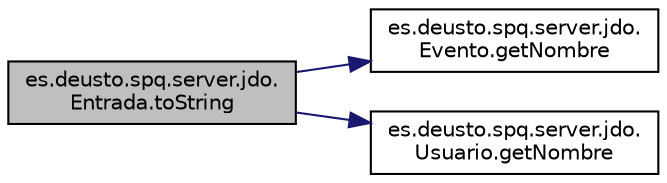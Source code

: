 digraph "es.deusto.spq.server.jdo.Entrada.toString"
{
 // LATEX_PDF_SIZE
  edge [fontname="Helvetica",fontsize="10",labelfontname="Helvetica",labelfontsize="10"];
  node [fontname="Helvetica",fontsize="10",shape=record];
  rankdir="LR";
  Node1 [label="es.deusto.spq.server.jdo.\lEntrada.toString",height=0.2,width=0.4,color="black", fillcolor="grey75", style="filled", fontcolor="black",tooltip=" "];
  Node1 -> Node2 [color="midnightblue",fontsize="10",style="solid"];
  Node2 [label="es.deusto.spq.server.jdo.\lEvento.getNombre",height=0.2,width=0.4,color="black", fillcolor="white", style="filled",URL="$classes_1_1deusto_1_1spq_1_1server_1_1jdo_1_1_evento.html#ac11c98672190e24cc29de000170b9dec",tooltip=" "];
  Node1 -> Node3 [color="midnightblue",fontsize="10",style="solid"];
  Node3 [label="es.deusto.spq.server.jdo.\lUsuario.getNombre",height=0.2,width=0.4,color="black", fillcolor="white", style="filled",URL="$classes_1_1deusto_1_1spq_1_1server_1_1jdo_1_1_usuario.html#a1684cd309edf34c9ba1c6acded100ffb",tooltip=" "];
}
